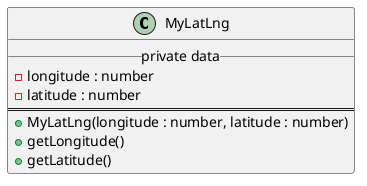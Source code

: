 @startuml Class Diagram
class MyLatLng{
__ private data __
- longitude : number
- latitude : number
==
+ MyLatLng(longitude : number, latitude : number)
+ getLongitude()
+ getLatitude()
}
@enduml
